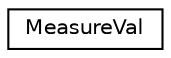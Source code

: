 digraph "Graphical Class Hierarchy"
{
  edge [fontname="Helvetica",fontsize="10",labelfontname="Helvetica",labelfontsize="10"];
  node [fontname="Helvetica",fontsize="10",shape=record];
  rankdir="LR";
  Node0 [label="MeasureVal",height=0.2,width=0.4,color="black", fillcolor="white", style="filled",URL="$structMeasureVal.html"];
}
